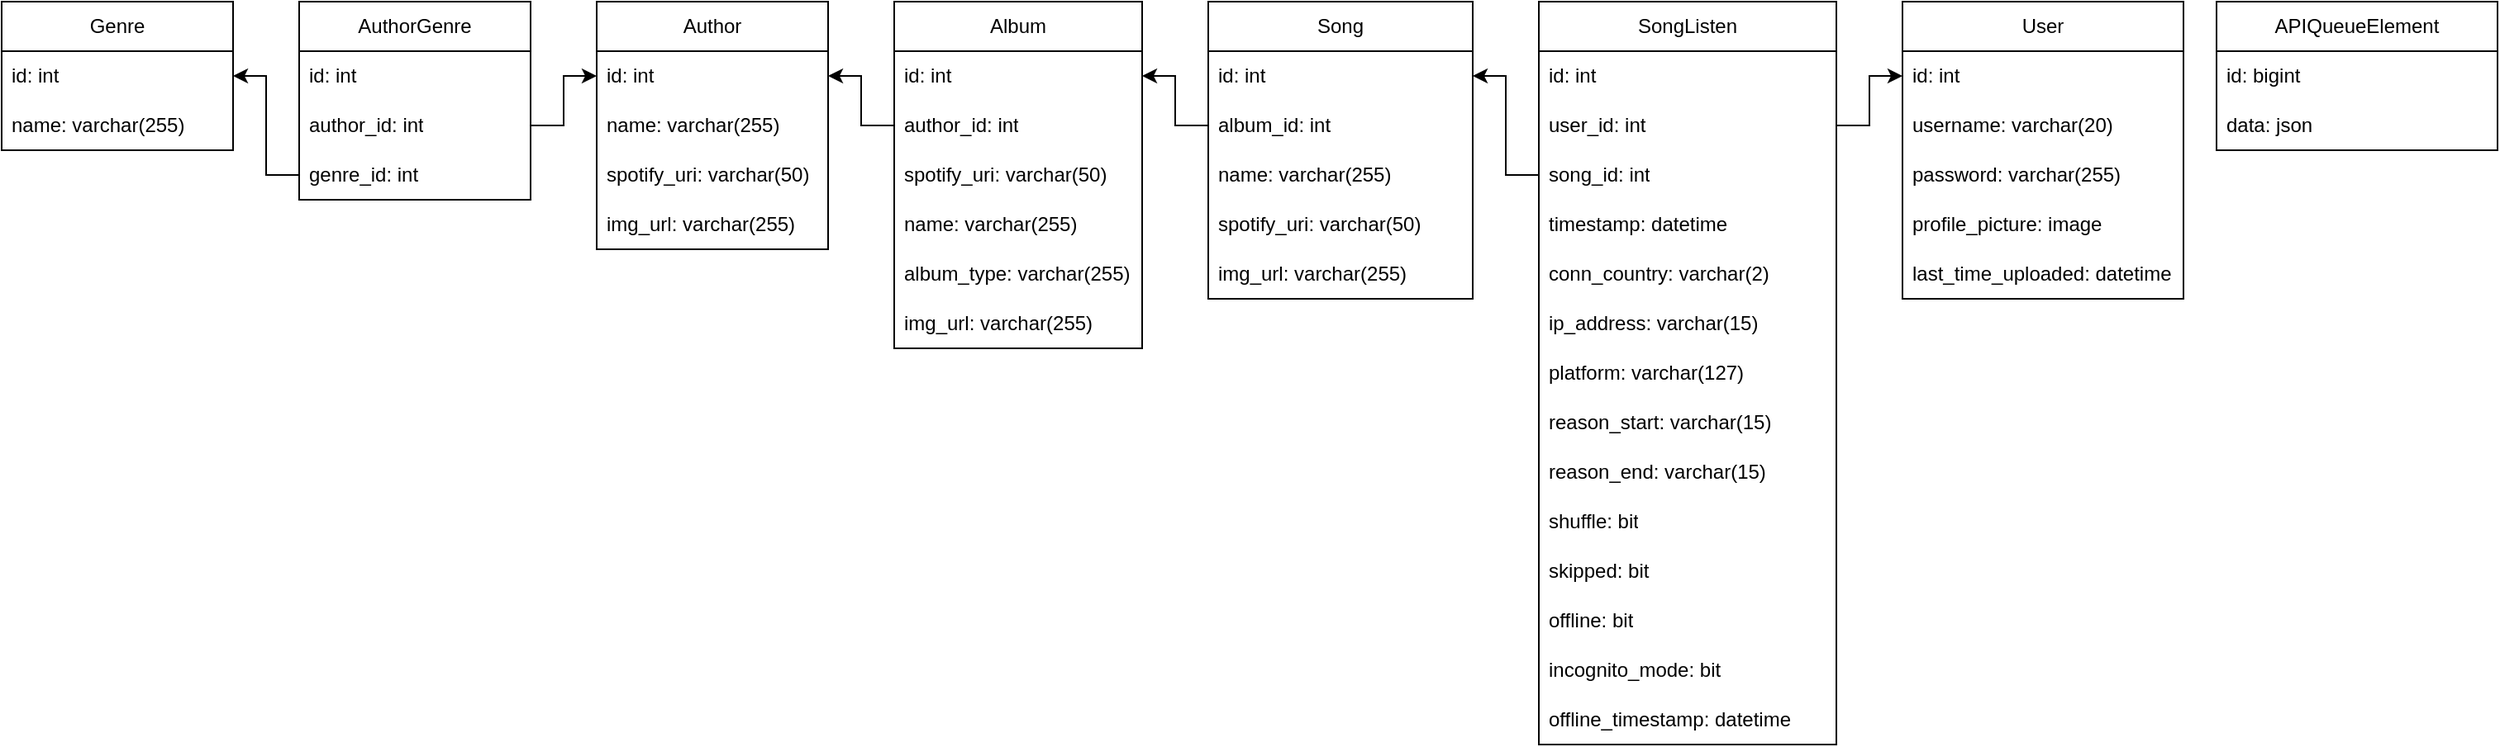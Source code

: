 <mxfile version="27.0.3">
  <diagram name="Page-1" id="bD5bsMfpep0lcz-_1zIg">
    <mxGraphModel dx="1769" dy="415" grid="1" gridSize="10" guides="1" tooltips="1" connect="1" arrows="1" fold="1" page="1" pageScale="1" pageWidth="827" pageHeight="1169" background="none" math="0" shadow="0">
      <root>
        <mxCell id="0" />
        <mxCell id="1" parent="0" />
        <mxCell id="kyAckuFslsEdnmbil3u1-1" value="User" style="swimlane;fontStyle=0;childLayout=stackLayout;horizontal=1;startSize=30;horizontalStack=0;resizeParent=1;resizeParentMax=0;resizeLast=0;collapsible=1;marginBottom=0;whiteSpace=wrap;html=1;" parent="1" vertex="1">
          <mxGeometry x="340" y="320" width="170" height="180" as="geometry" />
        </mxCell>
        <mxCell id="kyAckuFslsEdnmbil3u1-2" value="id: int" style="text;strokeColor=none;fillColor=none;align=left;verticalAlign=middle;spacingLeft=4;spacingRight=4;overflow=hidden;points=[[0,0.5],[1,0.5]];portConstraint=eastwest;rotatable=0;whiteSpace=wrap;html=1;" parent="kyAckuFslsEdnmbil3u1-1" vertex="1">
          <mxGeometry y="30" width="170" height="30" as="geometry" />
        </mxCell>
        <mxCell id="kyAckuFslsEdnmbil3u1-9" value="username: varchar(20)" style="text;strokeColor=none;fillColor=none;align=left;verticalAlign=middle;spacingLeft=4;spacingRight=4;overflow=hidden;points=[[0,0.5],[1,0.5]];portConstraint=eastwest;rotatable=0;whiteSpace=wrap;html=1;" parent="kyAckuFslsEdnmbil3u1-1" vertex="1">
          <mxGeometry y="60" width="170" height="30" as="geometry" />
        </mxCell>
        <mxCell id="kyAckuFslsEdnmbil3u1-3" value="password: varchar(255)" style="text;strokeColor=none;fillColor=none;align=left;verticalAlign=middle;spacingLeft=4;spacingRight=4;overflow=hidden;points=[[0,0.5],[1,0.5]];portConstraint=eastwest;rotatable=0;whiteSpace=wrap;html=1;" parent="kyAckuFslsEdnmbil3u1-1" vertex="1">
          <mxGeometry y="90" width="170" height="30" as="geometry" />
        </mxCell>
        <mxCell id="2" value="profile_picture: image" style="text;strokeColor=none;fillColor=none;align=left;verticalAlign=middle;spacingLeft=4;spacingRight=4;overflow=hidden;points=[[0,0.5],[1,0.5]];portConstraint=eastwest;rotatable=0;whiteSpace=wrap;html=1;" parent="kyAckuFslsEdnmbil3u1-1" vertex="1">
          <mxGeometry y="120" width="170" height="30" as="geometry" />
        </mxCell>
        <mxCell id="3" value="last_time_uploaded: datetime" style="text;strokeColor=none;fillColor=none;align=left;verticalAlign=middle;spacingLeft=4;spacingRight=4;overflow=hidden;points=[[0,0.5],[1,0.5]];portConstraint=eastwest;rotatable=0;whiteSpace=wrap;html=1;" parent="kyAckuFslsEdnmbil3u1-1" vertex="1">
          <mxGeometry y="150" width="170" height="30" as="geometry" />
        </mxCell>
        <mxCell id="kyAckuFslsEdnmbil3u1-10" value="SongListen" style="swimlane;fontStyle=0;childLayout=stackLayout;horizontal=1;startSize=30;horizontalStack=0;resizeParent=1;resizeParentMax=0;resizeLast=0;collapsible=1;marginBottom=0;whiteSpace=wrap;html=1;" parent="1" vertex="1">
          <mxGeometry x="120" y="320" width="180" height="450" as="geometry" />
        </mxCell>
        <mxCell id="kyAckuFslsEdnmbil3u1-11" value="id: int" style="text;strokeColor=none;fillColor=none;align=left;verticalAlign=middle;spacingLeft=4;spacingRight=4;overflow=hidden;points=[[0,0.5],[1,0.5]];portConstraint=eastwest;rotatable=0;whiteSpace=wrap;html=1;" parent="kyAckuFslsEdnmbil3u1-10" vertex="1">
          <mxGeometry y="30" width="180" height="30" as="geometry" />
        </mxCell>
        <mxCell id="kyAckuFslsEdnmbil3u1-12" value="user_id: int" style="text;strokeColor=none;fillColor=none;align=left;verticalAlign=middle;spacingLeft=4;spacingRight=4;overflow=hidden;points=[[0,0.5],[1,0.5]];portConstraint=eastwest;rotatable=0;whiteSpace=wrap;html=1;" parent="kyAckuFslsEdnmbil3u1-10" vertex="1">
          <mxGeometry y="60" width="180" height="30" as="geometry" />
        </mxCell>
        <mxCell id="kyAckuFslsEdnmbil3u1-14" value="song_id: int" style="text;strokeColor=none;fillColor=none;align=left;verticalAlign=middle;spacingLeft=4;spacingRight=4;overflow=hidden;points=[[0,0.5],[1,0.5]];portConstraint=eastwest;rotatable=0;whiteSpace=wrap;html=1;" parent="kyAckuFslsEdnmbil3u1-10" vertex="1">
          <mxGeometry y="90" width="180" height="30" as="geometry" />
        </mxCell>
        <mxCell id="kyAckuFslsEdnmbil3u1-21" value="timestamp: datetime" style="text;strokeColor=none;fillColor=none;align=left;verticalAlign=middle;spacingLeft=4;spacingRight=4;overflow=hidden;points=[[0,0.5],[1,0.5]];portConstraint=eastwest;rotatable=0;whiteSpace=wrap;html=1;" parent="kyAckuFslsEdnmbil3u1-10" vertex="1">
          <mxGeometry y="120" width="180" height="30" as="geometry" />
        </mxCell>
        <mxCell id="kyAckuFslsEdnmbil3u1-24" value="conn_country: varchar(2)" style="text;strokeColor=none;fillColor=none;align=left;verticalAlign=middle;spacingLeft=4;spacingRight=4;overflow=hidden;points=[[0,0.5],[1,0.5]];portConstraint=eastwest;rotatable=0;whiteSpace=wrap;html=1;" parent="kyAckuFslsEdnmbil3u1-10" vertex="1">
          <mxGeometry y="150" width="180" height="30" as="geometry" />
        </mxCell>
        <mxCell id="kyAckuFslsEdnmbil3u1-25" value="ip_address: varchar(15)" style="text;strokeColor=none;fillColor=none;align=left;verticalAlign=middle;spacingLeft=4;spacingRight=4;overflow=hidden;points=[[0,0.5],[1,0.5]];portConstraint=eastwest;rotatable=0;whiteSpace=wrap;html=1;" parent="kyAckuFslsEdnmbil3u1-10" vertex="1">
          <mxGeometry y="180" width="180" height="30" as="geometry" />
        </mxCell>
        <mxCell id="kyAckuFslsEdnmbil3u1-22" value="platform: varchar(127)" style="text;strokeColor=none;fillColor=none;align=left;verticalAlign=middle;spacingLeft=4;spacingRight=4;overflow=hidden;points=[[0,0.5],[1,0.5]];portConstraint=eastwest;rotatable=0;whiteSpace=wrap;html=1;" parent="kyAckuFslsEdnmbil3u1-10" vertex="1">
          <mxGeometry y="210" width="180" height="30" as="geometry" />
        </mxCell>
        <mxCell id="kyAckuFslsEdnmbil3u1-28" value="reason_start: varchar(15)" style="text;strokeColor=none;fillColor=none;align=left;verticalAlign=middle;spacingLeft=4;spacingRight=4;overflow=hidden;points=[[0,0.5],[1,0.5]];portConstraint=eastwest;rotatable=0;whiteSpace=wrap;html=1;" parent="kyAckuFslsEdnmbil3u1-10" vertex="1">
          <mxGeometry y="240" width="180" height="30" as="geometry" />
        </mxCell>
        <mxCell id="kyAckuFslsEdnmbil3u1-29" value="reason_end: varchar(15)" style="text;strokeColor=none;fillColor=none;align=left;verticalAlign=middle;spacingLeft=4;spacingRight=4;overflow=hidden;points=[[0,0.5],[1,0.5]];portConstraint=eastwest;rotatable=0;whiteSpace=wrap;html=1;" parent="kyAckuFslsEdnmbil3u1-10" vertex="1">
          <mxGeometry y="270" width="180" height="30" as="geometry" />
        </mxCell>
        <mxCell id="kyAckuFslsEdnmbil3u1-30" value="shuffle: bit" style="text;strokeColor=none;fillColor=none;align=left;verticalAlign=middle;spacingLeft=4;spacingRight=4;overflow=hidden;points=[[0,0.5],[1,0.5]];portConstraint=eastwest;rotatable=0;whiteSpace=wrap;html=1;" parent="kyAckuFslsEdnmbil3u1-10" vertex="1">
          <mxGeometry y="300" width="180" height="30" as="geometry" />
        </mxCell>
        <mxCell id="kyAckuFslsEdnmbil3u1-31" value="skipped: bit" style="text;strokeColor=none;fillColor=none;align=left;verticalAlign=middle;spacingLeft=4;spacingRight=4;overflow=hidden;points=[[0,0.5],[1,0.5]];portConstraint=eastwest;rotatable=0;whiteSpace=wrap;html=1;" parent="kyAckuFslsEdnmbil3u1-10" vertex="1">
          <mxGeometry y="330" width="180" height="30" as="geometry" />
        </mxCell>
        <mxCell id="kyAckuFslsEdnmbil3u1-32" value="offline: bit" style="text;strokeColor=none;fillColor=none;align=left;verticalAlign=middle;spacingLeft=4;spacingRight=4;overflow=hidden;points=[[0,0.5],[1,0.5]];portConstraint=eastwest;rotatable=0;whiteSpace=wrap;html=1;" parent="kyAckuFslsEdnmbil3u1-10" vertex="1">
          <mxGeometry y="360" width="180" height="30" as="geometry" />
        </mxCell>
        <mxCell id="kyAckuFslsEdnmbil3u1-33" value="incognito_mode: bit" style="text;strokeColor=none;fillColor=none;align=left;verticalAlign=middle;spacingLeft=4;spacingRight=4;overflow=hidden;points=[[0,0.5],[1,0.5]];portConstraint=eastwest;rotatable=0;whiteSpace=wrap;html=1;" parent="kyAckuFslsEdnmbil3u1-10" vertex="1">
          <mxGeometry y="390" width="180" height="30" as="geometry" />
        </mxCell>
        <mxCell id="kyAckuFslsEdnmbil3u1-34" value="offline_timestamp: datetime" style="text;strokeColor=none;fillColor=none;align=left;verticalAlign=middle;spacingLeft=4;spacingRight=4;overflow=hidden;points=[[0,0.5],[1,0.5]];portConstraint=eastwest;rotatable=0;whiteSpace=wrap;html=1;" parent="kyAckuFslsEdnmbil3u1-10" vertex="1">
          <mxGeometry y="420" width="180" height="30" as="geometry" />
        </mxCell>
        <mxCell id="kyAckuFslsEdnmbil3u1-15" style="edgeStyle=orthogonalEdgeStyle;rounded=0;orthogonalLoop=1;jettySize=auto;html=1;entryX=0;entryY=0.5;entryDx=0;entryDy=0;" parent="1" source="kyAckuFslsEdnmbil3u1-12" target="kyAckuFslsEdnmbil3u1-2" edge="1">
          <mxGeometry relative="1" as="geometry" />
        </mxCell>
        <mxCell id="kyAckuFslsEdnmbil3u1-16" value="Song" style="swimlane;fontStyle=0;childLayout=stackLayout;horizontal=1;startSize=30;horizontalStack=0;resizeParent=1;resizeParentMax=0;resizeLast=0;collapsible=1;marginBottom=0;whiteSpace=wrap;html=1;" parent="1" vertex="1">
          <mxGeometry x="-80" y="320" width="160" height="180" as="geometry" />
        </mxCell>
        <mxCell id="kyAckuFslsEdnmbil3u1-17" value="id: int" style="text;strokeColor=none;fillColor=none;align=left;verticalAlign=middle;spacingLeft=4;spacingRight=4;overflow=hidden;points=[[0,0.5],[1,0.5]];portConstraint=eastwest;rotatable=0;whiteSpace=wrap;html=1;" parent="kyAckuFslsEdnmbil3u1-16" vertex="1">
          <mxGeometry y="30" width="160" height="30" as="geometry" />
        </mxCell>
        <mxCell id="kyAckuFslsEdnmbil3u1-35" value="album_id: int" style="text;strokeColor=none;fillColor=none;align=left;verticalAlign=middle;spacingLeft=4;spacingRight=4;overflow=hidden;points=[[0,0.5],[1,0.5]];portConstraint=eastwest;rotatable=0;whiteSpace=wrap;html=1;" parent="kyAckuFslsEdnmbil3u1-16" vertex="1">
          <mxGeometry y="60" width="160" height="30" as="geometry" />
        </mxCell>
        <mxCell id="kyAckuFslsEdnmbil3u1-26" value="name: varchar(255)" style="text;strokeColor=none;fillColor=none;align=left;verticalAlign=middle;spacingLeft=4;spacingRight=4;overflow=hidden;points=[[0,0.5],[1,0.5]];portConstraint=eastwest;rotatable=0;whiteSpace=wrap;html=1;" parent="kyAckuFslsEdnmbil3u1-16" vertex="1">
          <mxGeometry y="90" width="160" height="30" as="geometry" />
        </mxCell>
        <mxCell id="kyAckuFslsEdnmbil3u1-27" value="spotify_uri: varchar(50)" style="text;strokeColor=none;fillColor=none;align=left;verticalAlign=middle;spacingLeft=4;spacingRight=4;overflow=hidden;points=[[0,0.5],[1,0.5]];portConstraint=eastwest;rotatable=0;whiteSpace=wrap;html=1;" parent="kyAckuFslsEdnmbil3u1-16" vertex="1">
          <mxGeometry y="120" width="160" height="30" as="geometry" />
        </mxCell>
        <mxCell id="UBHLvX6D2Ym_d778EASN-10" value="img_url: varchar(255)" style="text;strokeColor=none;fillColor=none;align=left;verticalAlign=middle;spacingLeft=4;spacingRight=4;overflow=hidden;points=[[0,0.5],[1,0.5]];portConstraint=eastwest;rotatable=0;whiteSpace=wrap;html=1;" vertex="1" parent="kyAckuFslsEdnmbil3u1-16">
          <mxGeometry y="150" width="160" height="30" as="geometry" />
        </mxCell>
        <mxCell id="kyAckuFslsEdnmbil3u1-20" style="edgeStyle=orthogonalEdgeStyle;rounded=0;orthogonalLoop=1;jettySize=auto;html=1;entryX=1;entryY=0.5;entryDx=0;entryDy=0;" parent="1" source="kyAckuFslsEdnmbil3u1-14" target="kyAckuFslsEdnmbil3u1-17" edge="1">
          <mxGeometry relative="1" as="geometry" />
        </mxCell>
        <mxCell id="kyAckuFslsEdnmbil3u1-37" value="Album" style="swimlane;fontStyle=0;childLayout=stackLayout;horizontal=1;startSize=30;horizontalStack=0;resizeParent=1;resizeParentMax=0;resizeLast=0;collapsible=1;marginBottom=0;whiteSpace=wrap;html=1;" parent="1" vertex="1">
          <mxGeometry x="-270" y="320" width="150" height="210" as="geometry" />
        </mxCell>
        <mxCell id="kyAckuFslsEdnmbil3u1-38" value="id: int" style="text;strokeColor=none;fillColor=none;align=left;verticalAlign=middle;spacingLeft=4;spacingRight=4;overflow=hidden;points=[[0,0.5],[1,0.5]];portConstraint=eastwest;rotatable=0;whiteSpace=wrap;html=1;" parent="kyAckuFslsEdnmbil3u1-37" vertex="1">
          <mxGeometry y="30" width="150" height="30" as="geometry" />
        </mxCell>
        <mxCell id="kyAckuFslsEdnmbil3u1-36" value="author_id: int" style="text;strokeColor=none;fillColor=none;align=left;verticalAlign=middle;spacingLeft=4;spacingRight=4;overflow=hidden;points=[[0,0.5],[1,0.5]];portConstraint=eastwest;rotatable=0;whiteSpace=wrap;html=1;" parent="kyAckuFslsEdnmbil3u1-37" vertex="1">
          <mxGeometry y="60" width="150" height="30" as="geometry" />
        </mxCell>
        <mxCell id="kyAckuFslsEdnmbil3u1-61" value="spotify_uri: varchar(50)" style="text;strokeColor=none;fillColor=none;align=left;verticalAlign=middle;spacingLeft=4;spacingRight=4;overflow=hidden;points=[[0,0.5],[1,0.5]];portConstraint=eastwest;rotatable=0;whiteSpace=wrap;html=1;" parent="kyAckuFslsEdnmbil3u1-37" vertex="1">
          <mxGeometry y="90" width="150" height="30" as="geometry" />
        </mxCell>
        <mxCell id="kyAckuFslsEdnmbil3u1-42" value="name: varchar(255)" style="text;strokeColor=none;fillColor=none;align=left;verticalAlign=middle;spacingLeft=4;spacingRight=4;overflow=hidden;points=[[0,0.5],[1,0.5]];portConstraint=eastwest;rotatable=0;whiteSpace=wrap;html=1;" parent="kyAckuFslsEdnmbil3u1-37" vertex="1">
          <mxGeometry y="120" width="150" height="30" as="geometry" />
        </mxCell>
        <mxCell id="kyAckuFslsEdnmbil3u1-60" value="album_type: varchar(255)" style="text;strokeColor=none;fillColor=none;align=left;verticalAlign=middle;spacingLeft=4;spacingRight=4;overflow=hidden;points=[[0,0.5],[1,0.5]];portConstraint=eastwest;rotatable=0;whiteSpace=wrap;html=1;" parent="kyAckuFslsEdnmbil3u1-37" vertex="1">
          <mxGeometry y="150" width="150" height="30" as="geometry" />
        </mxCell>
        <mxCell id="kyAckuFslsEdnmbil3u1-63" value="img_url: varchar(255)" style="text;strokeColor=none;fillColor=none;align=left;verticalAlign=middle;spacingLeft=4;spacingRight=4;overflow=hidden;points=[[0,0.5],[1,0.5]];portConstraint=eastwest;rotatable=0;whiteSpace=wrap;html=1;" parent="kyAckuFslsEdnmbil3u1-37" vertex="1">
          <mxGeometry y="180" width="150" height="30" as="geometry" />
        </mxCell>
        <mxCell id="kyAckuFslsEdnmbil3u1-41" style="edgeStyle=orthogonalEdgeStyle;rounded=0;orthogonalLoop=1;jettySize=auto;html=1;entryX=1;entryY=0.5;entryDx=0;entryDy=0;" parent="1" source="kyAckuFslsEdnmbil3u1-35" target="kyAckuFslsEdnmbil3u1-38" edge="1">
          <mxGeometry relative="1" as="geometry" />
        </mxCell>
        <mxCell id="kyAckuFslsEdnmbil3u1-43" value="Author" style="swimlane;fontStyle=0;childLayout=stackLayout;horizontal=1;startSize=30;horizontalStack=0;resizeParent=1;resizeParentMax=0;resizeLast=0;collapsible=1;marginBottom=0;whiteSpace=wrap;html=1;" parent="1" vertex="1">
          <mxGeometry x="-450" y="320" width="140" height="150" as="geometry" />
        </mxCell>
        <mxCell id="kyAckuFslsEdnmbil3u1-44" value="id: int" style="text;strokeColor=none;fillColor=none;align=left;verticalAlign=middle;spacingLeft=4;spacingRight=4;overflow=hidden;points=[[0,0.5],[1,0.5]];portConstraint=eastwest;rotatable=0;whiteSpace=wrap;html=1;" parent="kyAckuFslsEdnmbil3u1-43" vertex="1">
          <mxGeometry y="30" width="140" height="30" as="geometry" />
        </mxCell>
        <mxCell id="kyAckuFslsEdnmbil3u1-46" value="name: varchar(255)" style="text;strokeColor=none;fillColor=none;align=left;verticalAlign=middle;spacingLeft=4;spacingRight=4;overflow=hidden;points=[[0,0.5],[1,0.5]];portConstraint=eastwest;rotatable=0;whiteSpace=wrap;html=1;" parent="kyAckuFslsEdnmbil3u1-43" vertex="1">
          <mxGeometry y="60" width="140" height="30" as="geometry" />
        </mxCell>
        <mxCell id="kyAckuFslsEdnmbil3u1-62" value="spotify_uri: varchar(50)" style="text;strokeColor=none;fillColor=none;align=left;verticalAlign=middle;spacingLeft=4;spacingRight=4;overflow=hidden;points=[[0,0.5],[1,0.5]];portConstraint=eastwest;rotatable=0;whiteSpace=wrap;html=1;" parent="kyAckuFslsEdnmbil3u1-43" vertex="1">
          <mxGeometry y="90" width="140" height="30" as="geometry" />
        </mxCell>
        <mxCell id="kyAckuFslsEdnmbil3u1-65" value="img_url: varchar(255)" style="text;strokeColor=none;fillColor=none;align=left;verticalAlign=middle;spacingLeft=4;spacingRight=4;overflow=hidden;points=[[0,0.5],[1,0.5]];portConstraint=eastwest;rotatable=0;whiteSpace=wrap;html=1;" parent="kyAckuFslsEdnmbil3u1-43" vertex="1">
          <mxGeometry y="120" width="140" height="30" as="geometry" />
        </mxCell>
        <mxCell id="kyAckuFslsEdnmbil3u1-47" style="edgeStyle=orthogonalEdgeStyle;rounded=0;orthogonalLoop=1;jettySize=auto;html=1;entryX=1;entryY=0.5;entryDx=0;entryDy=0;" parent="1" source="kyAckuFslsEdnmbil3u1-36" target="kyAckuFslsEdnmbil3u1-44" edge="1">
          <mxGeometry relative="1" as="geometry" />
        </mxCell>
        <mxCell id="kyAckuFslsEdnmbil3u1-48" value="Genre" style="swimlane;fontStyle=0;childLayout=stackLayout;horizontal=1;startSize=30;horizontalStack=0;resizeParent=1;resizeParentMax=0;resizeLast=0;collapsible=1;marginBottom=0;whiteSpace=wrap;html=1;" parent="1" vertex="1">
          <mxGeometry x="-810" y="320" width="140" height="90" as="geometry" />
        </mxCell>
        <mxCell id="kyAckuFslsEdnmbil3u1-49" value="id: int" style="text;strokeColor=none;fillColor=none;align=left;verticalAlign=middle;spacingLeft=4;spacingRight=4;overflow=hidden;points=[[0,0.5],[1,0.5]];portConstraint=eastwest;rotatable=0;whiteSpace=wrap;html=1;" parent="kyAckuFslsEdnmbil3u1-48" vertex="1">
          <mxGeometry y="30" width="140" height="30" as="geometry" />
        </mxCell>
        <mxCell id="kyAckuFslsEdnmbil3u1-50" value="name: varchar(255)" style="text;strokeColor=none;fillColor=none;align=left;verticalAlign=middle;spacingLeft=4;spacingRight=4;overflow=hidden;points=[[0,0.5],[1,0.5]];portConstraint=eastwest;rotatable=0;whiteSpace=wrap;html=1;" parent="kyAckuFslsEdnmbil3u1-48" vertex="1">
          <mxGeometry y="60" width="140" height="30" as="geometry" />
        </mxCell>
        <mxCell id="kyAckuFslsEdnmbil3u1-53" value="AuthorGenre" style="swimlane;fontStyle=0;childLayout=stackLayout;horizontal=1;startSize=30;horizontalStack=0;resizeParent=1;resizeParentMax=0;resizeLast=0;collapsible=1;marginBottom=0;whiteSpace=wrap;html=1;" parent="1" vertex="1">
          <mxGeometry x="-630" y="320" width="140" height="120" as="geometry" />
        </mxCell>
        <mxCell id="kyAckuFslsEdnmbil3u1-54" value="id: int" style="text;strokeColor=none;fillColor=none;align=left;verticalAlign=middle;spacingLeft=4;spacingRight=4;overflow=hidden;points=[[0,0.5],[1,0.5]];portConstraint=eastwest;rotatable=0;whiteSpace=wrap;html=1;" parent="kyAckuFslsEdnmbil3u1-53" vertex="1">
          <mxGeometry y="30" width="140" height="30" as="geometry" />
        </mxCell>
        <mxCell id="kyAckuFslsEdnmbil3u1-55" value="author_id: int" style="text;strokeColor=none;fillColor=none;align=left;verticalAlign=middle;spacingLeft=4;spacingRight=4;overflow=hidden;points=[[0,0.5],[1,0.5]];portConstraint=eastwest;rotatable=0;whiteSpace=wrap;html=1;" parent="kyAckuFslsEdnmbil3u1-53" vertex="1">
          <mxGeometry y="60" width="140" height="30" as="geometry" />
        </mxCell>
        <mxCell id="kyAckuFslsEdnmbil3u1-57" value="genre_id: int" style="text;strokeColor=none;fillColor=none;align=left;verticalAlign=middle;spacingLeft=4;spacingRight=4;overflow=hidden;points=[[0,0.5],[1,0.5]];portConstraint=eastwest;rotatable=0;whiteSpace=wrap;html=1;" parent="kyAckuFslsEdnmbil3u1-53" vertex="1">
          <mxGeometry y="90" width="140" height="30" as="geometry" />
        </mxCell>
        <mxCell id="kyAckuFslsEdnmbil3u1-58" style="edgeStyle=orthogonalEdgeStyle;rounded=0;orthogonalLoop=1;jettySize=auto;html=1;entryX=1;entryY=0.5;entryDx=0;entryDy=0;" parent="1" source="kyAckuFslsEdnmbil3u1-57" target="kyAckuFslsEdnmbil3u1-49" edge="1">
          <mxGeometry relative="1" as="geometry" />
        </mxCell>
        <mxCell id="kyAckuFslsEdnmbil3u1-59" style="edgeStyle=orthogonalEdgeStyle;rounded=0;orthogonalLoop=1;jettySize=auto;html=1;entryX=0;entryY=0.5;entryDx=0;entryDy=0;" parent="1" source="kyAckuFslsEdnmbil3u1-55" target="kyAckuFslsEdnmbil3u1-44" edge="1">
          <mxGeometry relative="1" as="geometry" />
        </mxCell>
        <mxCell id="4" value="APIQueueElement" style="swimlane;fontStyle=0;childLayout=stackLayout;horizontal=1;startSize=30;horizontalStack=0;resizeParent=1;resizeParentMax=0;resizeLast=0;collapsible=1;marginBottom=0;whiteSpace=wrap;html=1;" parent="1" vertex="1">
          <mxGeometry x="530" y="320" width="170" height="90" as="geometry" />
        </mxCell>
        <mxCell id="5" value="id: bigint" style="text;strokeColor=none;fillColor=none;align=left;verticalAlign=middle;spacingLeft=4;spacingRight=4;overflow=hidden;points=[[0,0.5],[1,0.5]];portConstraint=eastwest;rotatable=0;whiteSpace=wrap;html=1;" parent="4" vertex="1">
          <mxGeometry y="30" width="170" height="30" as="geometry" />
        </mxCell>
        <mxCell id="10" value="data: json" style="text;strokeColor=none;fillColor=none;align=left;verticalAlign=middle;spacingLeft=4;spacingRight=4;overflow=hidden;points=[[0,0.5],[1,0.5]];portConstraint=eastwest;rotatable=0;whiteSpace=wrap;html=1;" parent="4" vertex="1">
          <mxGeometry y="60" width="170" height="30" as="geometry" />
        </mxCell>
      </root>
    </mxGraphModel>
  </diagram>
</mxfile>
